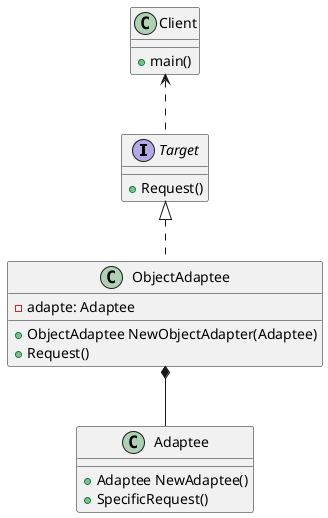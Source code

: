 @startuml
'https://plantuml.com/class-diagram

interface Target {
+Request()
}

class Adaptee {
+Adaptee NewAdaptee()
+SpecificRequest()
}

class ObjectAdaptee {
-adapte: Adaptee
+ObjectAdaptee NewObjectAdapter(Adaptee)
+Request()
}

class Client {
+main()
}

Target <|.. ObjectAdaptee
ObjectAdaptee *-- Adaptee
Client <.. Target

@enduml
